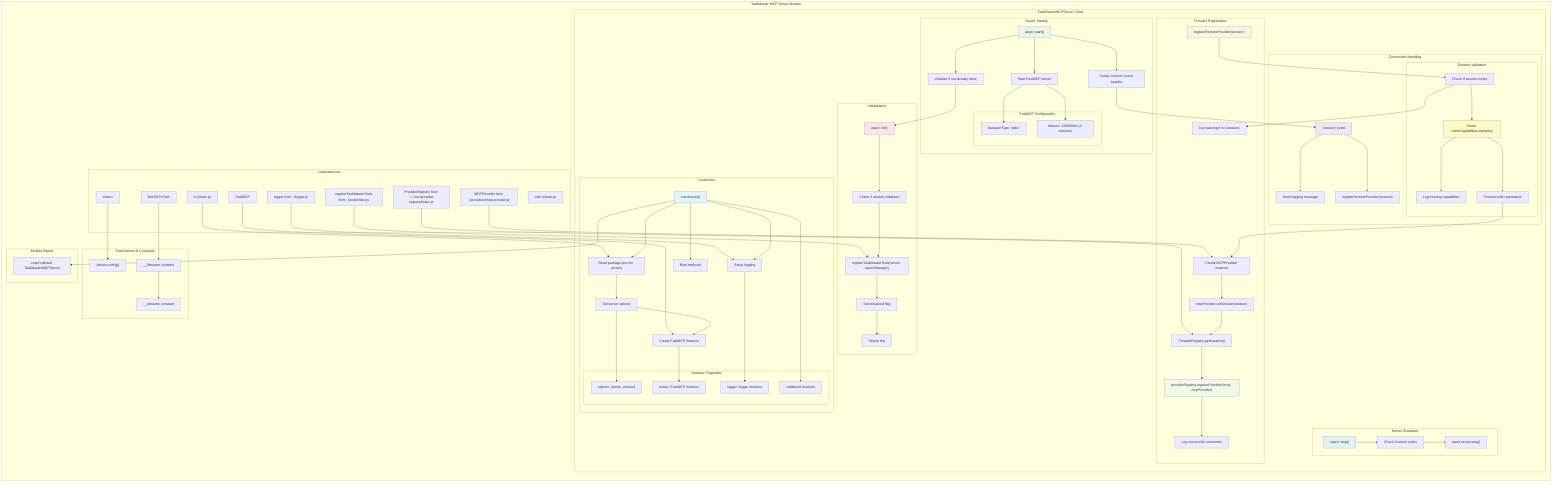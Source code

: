 graph TB
    %% TaskMaster MCP Server - Core Implementation Layer
    %% File: mcp-server/src/index.js
    
    subgraph "TaskMaster MCP Server Module"
        direction TB
        
        subgraph "Dependencies"
            FAST_MCP["FastMCP"]
            PATH["path (Node.js)"]
            DOTENV["dotenv"]
            FILE_URL["fileURLToPath"]
            FS["fs (Node.js)"]
            LOGGER["logger from './logger.js'"]
            TOOLS_REGISTER["registerTaskMasterTools from './tools/index.js'"]
            PROVIDER_REGISTRY["ProviderRegistry from '../../src/provider-registry/index.js'"]
            MCP_PROVIDER["MCPProvider from './providers/mcp-provider.js'"]
        end
        
        subgraph "TaskMasterMCPServer Class"
            direction TB
            
            subgraph "Constructor"
                CONSTRUCTOR["constructor()"]
                READ_PACKAGE_JSON["Read package.json for version"]
                SET_OPTIONS["Set server options"]
                CREATE_FAST_MCP["Create FastMCP instance"]
                BIND_METHODS["Bind methods"]
                SETUP_LOGGER["Setup logging"]
                
                subgraph "Instance Properties"
                    OPTIONS["options: {name, version}"]
                    SERVER["server: FastMCP instance"]
                    INITIALIZED["initialized: boolean"]
                    LOGGER_PROP["logger: logger instance"]
                end
            end
            
            subgraph "Initialization"
                INIT_METHOD["async init()"]
                CHECK_INITIALIZED["Check if already initialized"]
                REGISTER_TOOLS["registerTaskMasterTools(server, asyncManager)"]
                SET_INITIALIZED["Set initialized flag"]
                RETURN_SELF["Return this"]
            end
            
            subgraph "Server Startup"
                START_METHOD["async start()"]
                INIT_IF_NEEDED["Initialize if not already done"]
                SETUP_CONNECT_HANDLER["Setup 'connect' event handler"]
                START_FAST_MCP["Start FastMCP server"]
                
                subgraph "FastMCP Configuration"
                    TRANSPORT_TYPE["transportType: 'stdio'"]
                    TIMEOUT["timeout: 120000ms (2 minutes)"]
                end
            end
            
            subgraph "Connection Handling"
                CONNECT_EVENT["'connect' event"]
                SEND_LOG_MESSAGE["Send logging message"]
                REGISTER_REMOTE_PROVIDER["registerRemoteProvider(session)"]
                
                subgraph "Session Validation"
                    CHECK_SESSION["Check if session exists"]
                    CHECK_CAPABILITIES["Check clientCapabilities.sampling"]
                    LOG_MISSING_CAPS["Log missing capabilities"]
                    PROCEED_REGISTRATION["Proceed with registration"]
                end
            end
            
            subgraph "Provider Registration"
                REGISTER_PROVIDER_METHOD["registerRemoteProvider(session)"]
                CREATE_MCP_PROVIDER["Create MCPProvider instance"]
                SET_SESSION["mcpProvider.setSession(session)"]
                GET_REGISTRY_INSTANCE["ProviderRegistry.getInstance()"]
                REGISTER_WITH_REGISTRY["providerRegistry.registerProvider('mcp', mcpProvider)"]
                LOG_SUCCESS["Log successful connection"]
                LOG_WARNING["Log warning if no sessions"]
            end
            
            subgraph "Server Shutdown"
                STOP_METHOD["async stop()"]
                CHECK_SERVER_EXISTS["Check if server exists"]
                STOP_FAST_MCP["await server.stop()"]
            end
        end
        
        subgraph "Environment & Constants"
            DOTENV_CONFIG["dotenv.config()"]
            FILENAME_CONST["__filename constant"]
            DIRNAME_CONST["__dirname constant"]
        end
        
        subgraph "Module Export"
            DEFAULT_EXPORT["export default TaskMasterMCPServer"]
        end
    end
    
    %% Dependencies Flow
    FAST_MCP --> CREATE_FAST_MCP
    FS --> READ_PACKAGE_JSON
    LOGGER --> SETUP_LOGGER
    TOOLS_REGISTER --> REGISTER_TOOLS
    PROVIDER_REGISTRY --> GET_REGISTRY_INSTANCE
    MCP_PROVIDER --> CREATE_MCP_PROVIDER
    
    %% Environment Setup
    DOTENV --> DOTENV_CONFIG
    FILE_URL --> FILENAME_CONST
    FILENAME_CONST --> DIRNAME_CONST
    
    %% Constructor Flow
    CONSTRUCTOR --> READ_PACKAGE_JSON
    READ_PACKAGE_JSON --> SET_OPTIONS
    SET_OPTIONS --> OPTIONS
    SET_OPTIONS --> CREATE_FAST_MCP
    CREATE_FAST_MCP --> SERVER
    CONSTRUCTOR --> BIND_METHODS
    CONSTRUCTOR --> SETUP_LOGGER
    SETUP_LOGGER --> LOGGER_PROP
    CONSTRUCTOR --> INITIALIZED
    
    %% Initialization Flow
    INIT_METHOD --> CHECK_INITIALIZED
    CHECK_INITIALIZED --> REGISTER_TOOLS
    REGISTER_TOOLS --> SET_INITIALIZED
    SET_INITIALIZED --> RETURN_SELF
    
    %% Startup Flow
    START_METHOD --> INIT_IF_NEEDED
    INIT_IF_NEEDED --> INIT_METHOD
    START_METHOD --> SETUP_CONNECT_HANDLER
    SETUP_CONNECT_HANDLER --> CONNECT_EVENT
    START_METHOD --> START_FAST_MCP
    START_FAST_MCP --> TRANSPORT_TYPE
    START_FAST_MCP --> TIMEOUT
    
    %% Connection Event Flow
    CONNECT_EVENT --> SEND_LOG_MESSAGE
    CONNECT_EVENT --> REGISTER_REMOTE_PROVIDER
    
    %% Provider Registration Flow
    REGISTER_PROVIDER_METHOD --> CHECK_SESSION
    CHECK_SESSION --> CHECK_CAPABILITIES
    CHECK_CAPABILITIES --> LOG_MISSING_CAPS
    CHECK_CAPABILITIES --> PROCEED_REGISTRATION
    
    PROCEED_REGISTRATION --> CREATE_MCP_PROVIDER
    CREATE_MCP_PROVIDER --> SET_SESSION
    SET_SESSION --> GET_REGISTRY_INSTANCE
    GET_REGISTRY_INSTANCE --> REGISTER_WITH_REGISTRY
    REGISTER_WITH_REGISTRY --> LOG_SUCCESS
    
    CHECK_SESSION --> LOG_WARNING
    
    %% Shutdown Flow
    STOP_METHOD --> CHECK_SERVER_EXISTS
    CHECK_SERVER_EXISTS --> STOP_FAST_MCP
    
    %% Export
    CONSTRUCTOR --> DEFAULT_EXPORT
    
    style CONSTRUCTOR fill:#e1f5fe
    style START_METHOD fill:#e8f5e8
    style REGISTER_PROVIDER_METHOD fill:#fff3e0
    style CONNECT_EVENT fill:#f3e5f5
    style INIT_METHOD fill:#fce4ec
    style STOP_METHOD fill:#e0f2f1
    style CHECK_CAPABILITIES fill:#fff9c4
    style REGISTER_WITH_REGISTRY fill:#f1f8e9